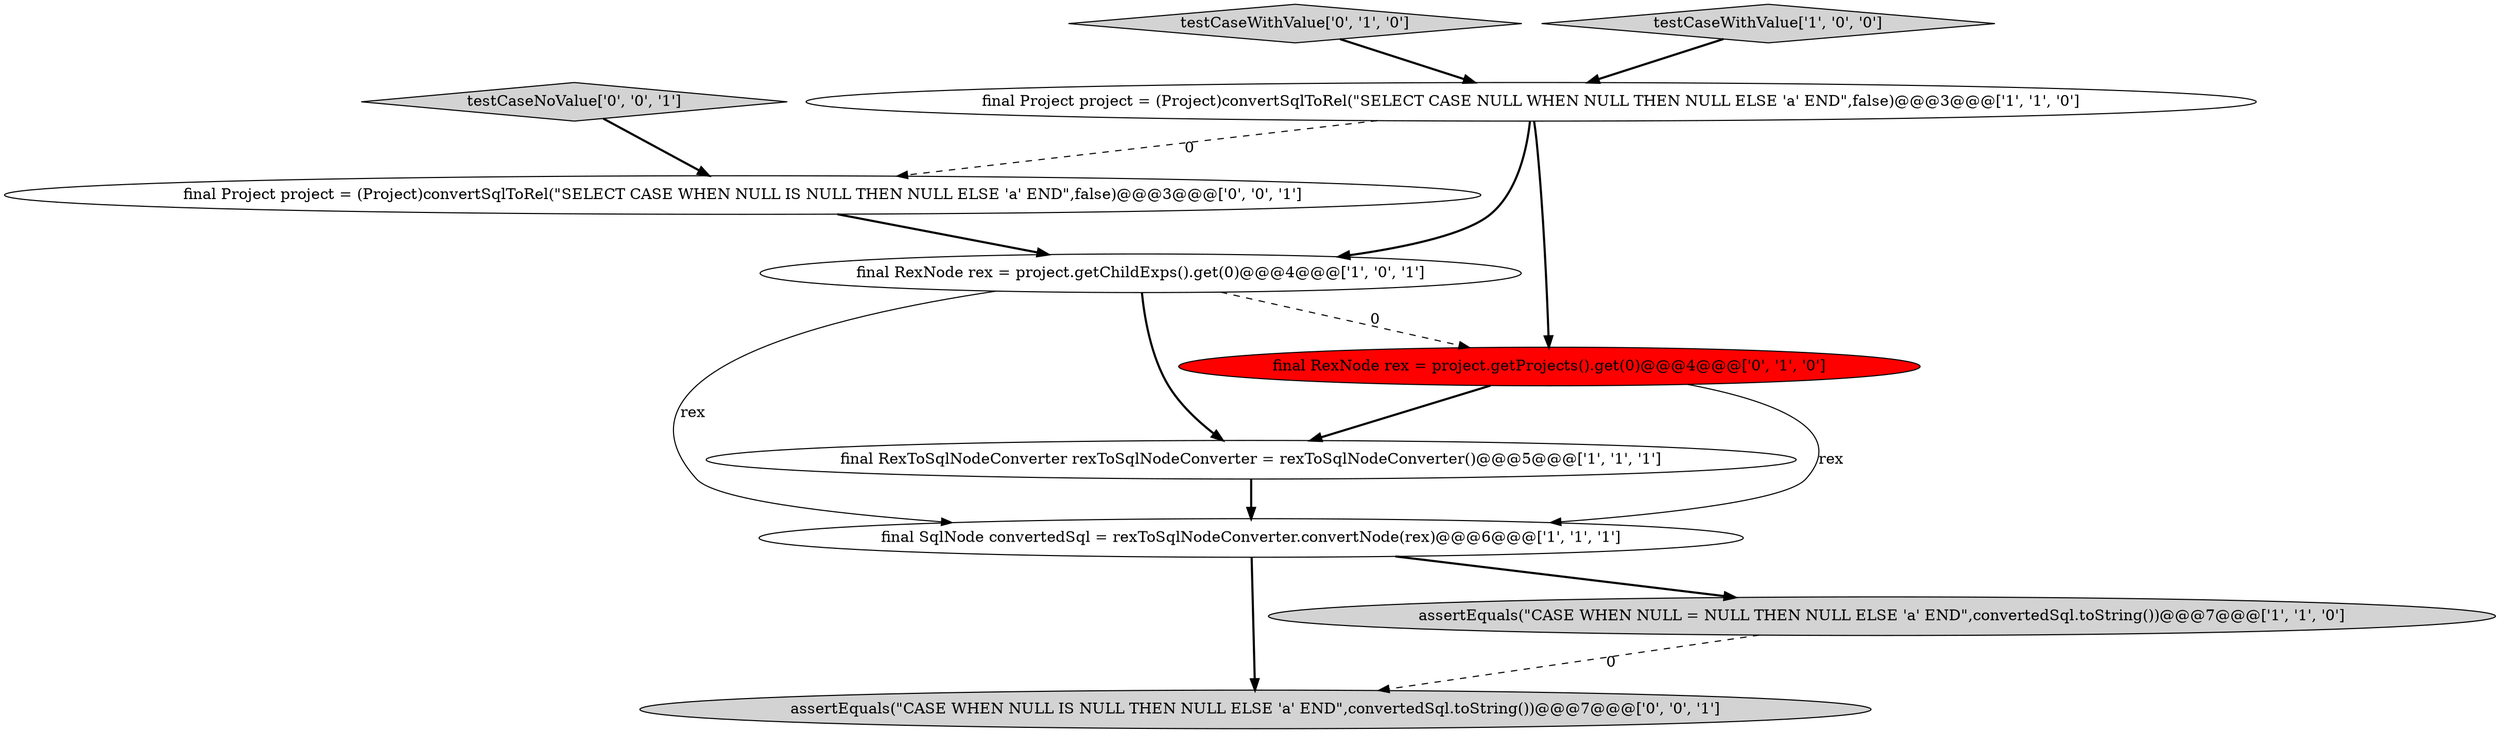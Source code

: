 digraph {
2 [style = filled, label = "final RexToSqlNodeConverter rexToSqlNodeConverter = rexToSqlNodeConverter()@@@5@@@['1', '1', '1']", fillcolor = white, shape = ellipse image = "AAA0AAABBB1BBB"];
6 [style = filled, label = "testCaseWithValue['0', '1', '0']", fillcolor = lightgray, shape = diamond image = "AAA0AAABBB2BBB"];
8 [style = filled, label = "final Project project = (Project)convertSqlToRel(\"SELECT CASE WHEN NULL IS NULL THEN NULL ELSE 'a' END\",false)@@@3@@@['0', '0', '1']", fillcolor = white, shape = ellipse image = "AAA0AAABBB3BBB"];
3 [style = filled, label = "final RexNode rex = project.getChildExps().get(0)@@@4@@@['1', '0', '1']", fillcolor = white, shape = ellipse image = "AAA0AAABBB1BBB"];
9 [style = filled, label = "testCaseNoValue['0', '0', '1']", fillcolor = lightgray, shape = diamond image = "AAA0AAABBB3BBB"];
4 [style = filled, label = "final SqlNode convertedSql = rexToSqlNodeConverter.convertNode(rex)@@@6@@@['1', '1', '1']", fillcolor = white, shape = ellipse image = "AAA0AAABBB1BBB"];
7 [style = filled, label = "final RexNode rex = project.getProjects().get(0)@@@4@@@['0', '1', '0']", fillcolor = red, shape = ellipse image = "AAA1AAABBB2BBB"];
5 [style = filled, label = "testCaseWithValue['1', '0', '0']", fillcolor = lightgray, shape = diamond image = "AAA0AAABBB1BBB"];
10 [style = filled, label = "assertEquals(\"CASE WHEN NULL IS NULL THEN NULL ELSE 'a' END\",convertedSql.toString())@@@7@@@['0', '0', '1']", fillcolor = lightgray, shape = ellipse image = "AAA0AAABBB3BBB"];
0 [style = filled, label = "final Project project = (Project)convertSqlToRel(\"SELECT CASE NULL WHEN NULL THEN NULL ELSE 'a' END\",false)@@@3@@@['1', '1', '0']", fillcolor = white, shape = ellipse image = "AAA0AAABBB1BBB"];
1 [style = filled, label = "assertEquals(\"CASE WHEN NULL = NULL THEN NULL ELSE 'a' END\",convertedSql.toString())@@@7@@@['1', '1', '0']", fillcolor = lightgray, shape = ellipse image = "AAA0AAABBB1BBB"];
0->3 [style = bold, label=""];
4->10 [style = bold, label=""];
0->8 [style = dashed, label="0"];
4->1 [style = bold, label=""];
6->0 [style = bold, label=""];
1->10 [style = dashed, label="0"];
3->2 [style = bold, label=""];
5->0 [style = bold, label=""];
3->4 [style = solid, label="rex"];
9->8 [style = bold, label=""];
7->4 [style = solid, label="rex"];
2->4 [style = bold, label=""];
7->2 [style = bold, label=""];
3->7 [style = dashed, label="0"];
8->3 [style = bold, label=""];
0->7 [style = bold, label=""];
}
